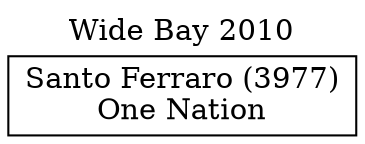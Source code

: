 // House preference flow
digraph "Santo Ferraro (3977)_Wide Bay_2010" {
	graph [label="Wide Bay 2010" labelloc=t mclimit=10]
	node [shape=box]
	"Santo Ferraro (3977)" [label="Santo Ferraro (3977)
One Nation"]
}

